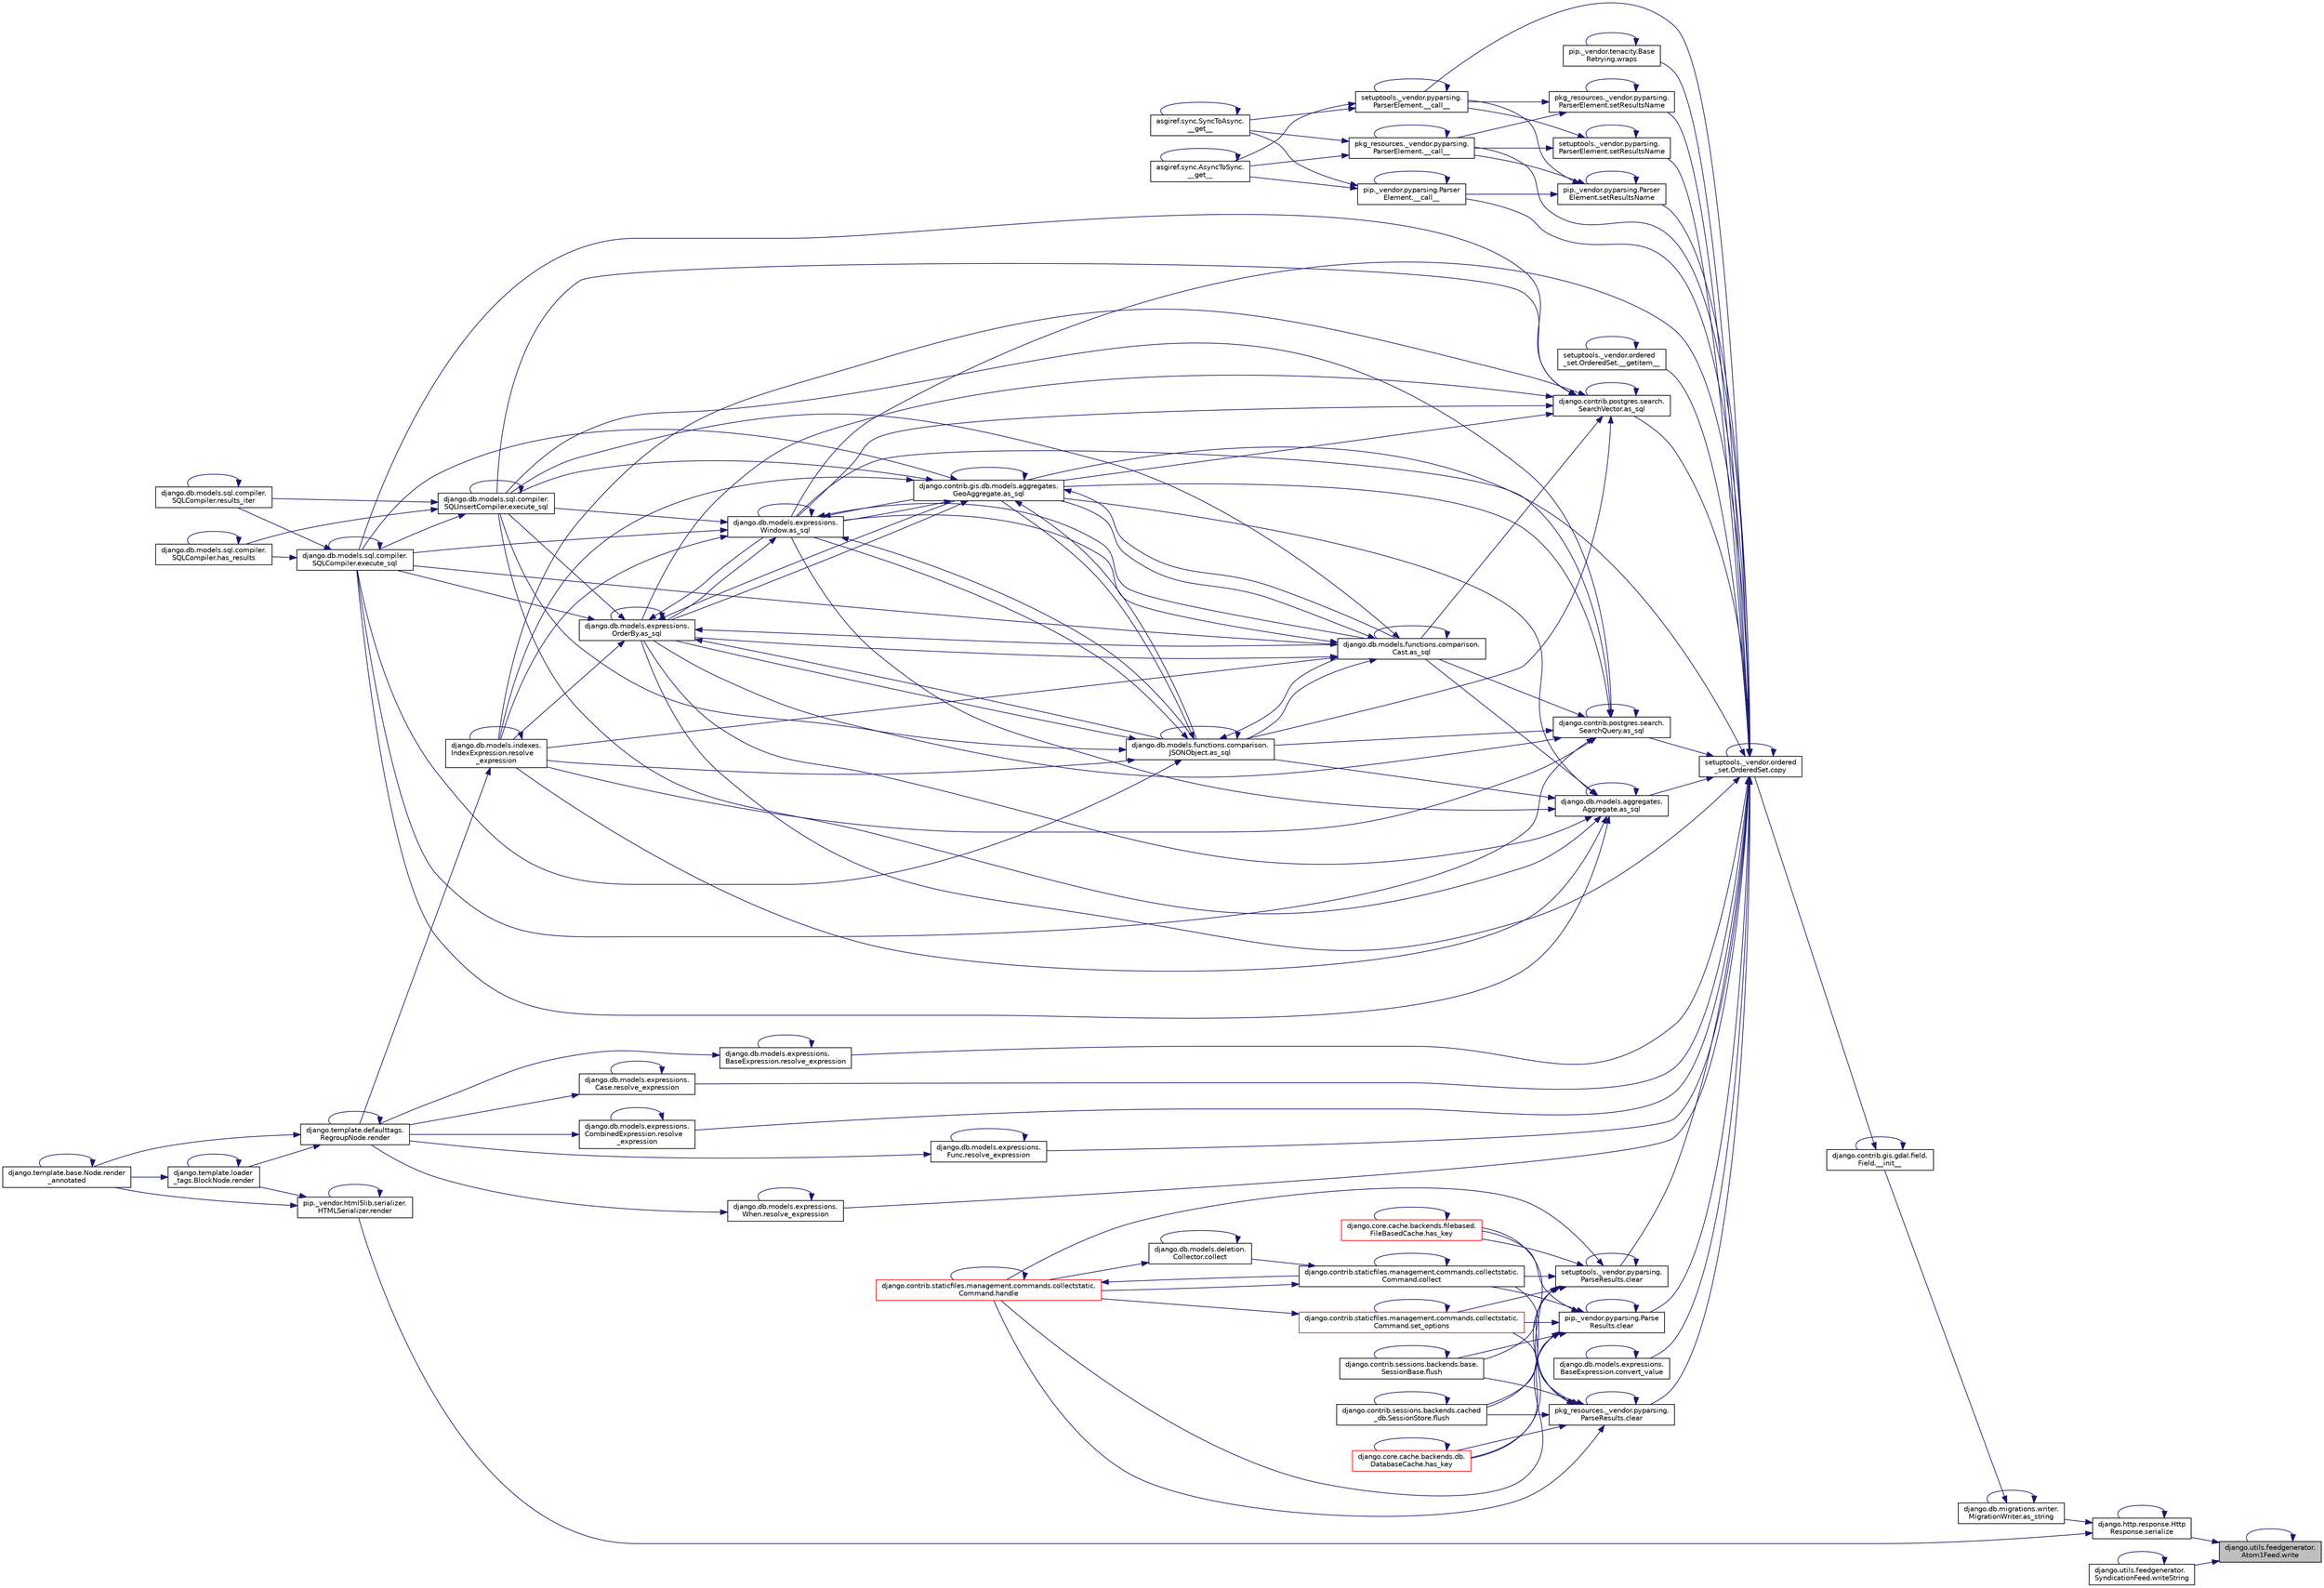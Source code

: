 digraph "django.utils.feedgenerator.Atom1Feed.write"
{
 // LATEX_PDF_SIZE
  edge [fontname="Helvetica",fontsize="10",labelfontname="Helvetica",labelfontsize="10"];
  node [fontname="Helvetica",fontsize="10",shape=record];
  rankdir="RL";
  Node1 [label="django.utils.feedgenerator.\lAtom1Feed.write",height=0.2,width=0.4,color="black", fillcolor="grey75", style="filled", fontcolor="black",tooltip=" "];
  Node1 -> Node2 [dir="back",color="midnightblue",fontsize="10",style="solid",fontname="Helvetica"];
  Node2 [label="django.http.response.Http\lResponse.serialize",height=0.2,width=0.4,color="black", fillcolor="white", style="filled",URL="$d9/d55/classdjango_1_1http_1_1response_1_1_http_response.html#a69ad40ab858898a75eca0c36aa98bddb",tooltip=" "];
  Node2 -> Node3 [dir="back",color="midnightblue",fontsize="10",style="solid",fontname="Helvetica"];
  Node3 [label="django.db.migrations.writer.\lMigrationWriter.as_string",height=0.2,width=0.4,color="black", fillcolor="white", style="filled",URL="$db/ddf/classdjango_1_1db_1_1migrations_1_1writer_1_1_migration_writer.html#af8de2489e3bc1ec4cfc98a6c1aafe3fc",tooltip=" "];
  Node3 -> Node4 [dir="back",color="midnightblue",fontsize="10",style="solid",fontname="Helvetica"];
  Node4 [label="django.contrib.gis.gdal.field.\lField.__init__",height=0.2,width=0.4,color="black", fillcolor="white", style="filled",URL="$d8/d65/classdjango_1_1contrib_1_1gis_1_1gdal_1_1field_1_1_field.html#a96f67c1998176e29fac02e002fdff997",tooltip=" "];
  Node4 -> Node4 [dir="back",color="midnightblue",fontsize="10",style="solid",fontname="Helvetica"];
  Node4 -> Node5 [dir="back",color="midnightblue",fontsize="10",style="solid",fontname="Helvetica"];
  Node5 [label="setuptools._vendor.ordered\l_set.OrderedSet.copy",height=0.2,width=0.4,color="black", fillcolor="white", style="filled",URL="$d0/d40/classsetuptools_1_1__vendor_1_1ordered__set_1_1_ordered_set.html#a84224c403039b9dac5d2794d85073053",tooltip=" "];
  Node5 -> Node6 [dir="back",color="midnightblue",fontsize="10",style="solid",fontname="Helvetica"];
  Node6 [label="pip._vendor.pyparsing.Parser\lElement.__call__",height=0.2,width=0.4,color="black", fillcolor="white", style="filled",URL="$df/d7f/classpip_1_1__vendor_1_1pyparsing_1_1_parser_element.html#ae345dfb10ea6a1e9c77120e86129ab16",tooltip=" "];
  Node6 -> Node6 [dir="back",color="midnightblue",fontsize="10",style="solid",fontname="Helvetica"];
  Node6 -> Node7 [dir="back",color="midnightblue",fontsize="10",style="solid",fontname="Helvetica"];
  Node7 [label="asgiref.sync.AsyncToSync.\l__get__",height=0.2,width=0.4,color="black", fillcolor="white", style="filled",URL="$d9/d29/classasgiref_1_1sync_1_1_async_to_sync.html#a46832a12ae2d274d0c12529ddfed2c0b",tooltip=" "];
  Node7 -> Node7 [dir="back",color="midnightblue",fontsize="10",style="solid",fontname="Helvetica"];
  Node6 -> Node8 [dir="back",color="midnightblue",fontsize="10",style="solid",fontname="Helvetica"];
  Node8 [label="asgiref.sync.SyncToAsync.\l__get__",height=0.2,width=0.4,color="black", fillcolor="white", style="filled",URL="$de/d26/classasgiref_1_1sync_1_1_sync_to_async.html#a73128fe0b173a144bbf422953df88ddb",tooltip=" "];
  Node8 -> Node8 [dir="back",color="midnightblue",fontsize="10",style="solid",fontname="Helvetica"];
  Node5 -> Node9 [dir="back",color="midnightblue",fontsize="10",style="solid",fontname="Helvetica"];
  Node9 [label="pkg_resources._vendor.pyparsing.\lParserElement.__call__",height=0.2,width=0.4,color="black", fillcolor="white", style="filled",URL="$de/df0/classpkg__resources_1_1__vendor_1_1pyparsing_1_1_parser_element.html#a43d9a7e720d29a80c49f63998712c9a5",tooltip=" "];
  Node9 -> Node9 [dir="back",color="midnightblue",fontsize="10",style="solid",fontname="Helvetica"];
  Node9 -> Node7 [dir="back",color="midnightblue",fontsize="10",style="solid",fontname="Helvetica"];
  Node9 -> Node8 [dir="back",color="midnightblue",fontsize="10",style="solid",fontname="Helvetica"];
  Node5 -> Node10 [dir="back",color="midnightblue",fontsize="10",style="solid",fontname="Helvetica"];
  Node10 [label="setuptools._vendor.pyparsing.\lParserElement.__call__",height=0.2,width=0.4,color="black", fillcolor="white", style="filled",URL="$d9/d25/classsetuptools_1_1__vendor_1_1pyparsing_1_1_parser_element.html#a7f154aa4d9339f88d2306325bf99b953",tooltip=" "];
  Node10 -> Node10 [dir="back",color="midnightblue",fontsize="10",style="solid",fontname="Helvetica"];
  Node10 -> Node7 [dir="back",color="midnightblue",fontsize="10",style="solid",fontname="Helvetica"];
  Node10 -> Node8 [dir="back",color="midnightblue",fontsize="10",style="solid",fontname="Helvetica"];
  Node5 -> Node11 [dir="back",color="midnightblue",fontsize="10",style="solid",fontname="Helvetica"];
  Node11 [label="setuptools._vendor.ordered\l_set.OrderedSet.__getitem__",height=0.2,width=0.4,color="black", fillcolor="white", style="filled",URL="$d0/d40/classsetuptools_1_1__vendor_1_1ordered__set_1_1_ordered_set.html#afa5d263824cc35374a0cf762672f68ae",tooltip=" "];
  Node11 -> Node11 [dir="back",color="midnightblue",fontsize="10",style="solid",fontname="Helvetica"];
  Node5 -> Node12 [dir="back",color="midnightblue",fontsize="10",style="solid",fontname="Helvetica"];
  Node12 [label="django.db.models.aggregates.\lAggregate.as_sql",height=0.2,width=0.4,color="black", fillcolor="white", style="filled",URL="$d7/d0c/classdjango_1_1db_1_1models_1_1aggregates_1_1_aggregate.html#a86af10d7994d4f7a535cb7476201db71",tooltip=" "];
  Node12 -> Node12 [dir="back",color="midnightblue",fontsize="10",style="solid",fontname="Helvetica"];
  Node12 -> Node13 [dir="back",color="midnightblue",fontsize="10",style="solid",fontname="Helvetica"];
  Node13 [label="django.db.models.functions.comparison.\lCast.as_sql",height=0.2,width=0.4,color="black", fillcolor="white", style="filled",URL="$dd/d3c/classdjango_1_1db_1_1models_1_1functions_1_1comparison_1_1_cast.html#a010e365ade29d50da0332d4f46b95cf0",tooltip=" "];
  Node13 -> Node13 [dir="back",color="midnightblue",fontsize="10",style="solid",fontname="Helvetica"];
  Node13 -> Node14 [dir="back",color="midnightblue",fontsize="10",style="solid",fontname="Helvetica"];
  Node14 [label="django.db.models.functions.comparison.\lJSONObject.as_sql",height=0.2,width=0.4,color="black", fillcolor="white", style="filled",URL="$db/d2f/classdjango_1_1db_1_1models_1_1functions_1_1comparison_1_1_j_s_o_n_object.html#a7ea48a9164c15f6c04fa1851987b0be4",tooltip=" "];
  Node14 -> Node13 [dir="back",color="midnightblue",fontsize="10",style="solid",fontname="Helvetica"];
  Node14 -> Node14 [dir="back",color="midnightblue",fontsize="10",style="solid",fontname="Helvetica"];
  Node14 -> Node15 [dir="back",color="midnightblue",fontsize="10",style="solid",fontname="Helvetica"];
  Node15 [label="django.contrib.gis.db.models.aggregates.\lGeoAggregate.as_sql",height=0.2,width=0.4,color="black", fillcolor="white", style="filled",URL="$df/dbe/classdjango_1_1contrib_1_1gis_1_1db_1_1models_1_1aggregates_1_1_geo_aggregate.html#a129bfb83cb8d965d40be63e974594fa7",tooltip=" "];
  Node15 -> Node13 [dir="back",color="midnightblue",fontsize="10",style="solid",fontname="Helvetica"];
  Node15 -> Node14 [dir="back",color="midnightblue",fontsize="10",style="solid",fontname="Helvetica"];
  Node15 -> Node15 [dir="back",color="midnightblue",fontsize="10",style="solid",fontname="Helvetica"];
  Node15 -> Node16 [dir="back",color="midnightblue",fontsize="10",style="solid",fontname="Helvetica"];
  Node16 [label="django.db.models.expressions.\lWindow.as_sql",height=0.2,width=0.4,color="black", fillcolor="white", style="filled",URL="$d6/d1c/classdjango_1_1db_1_1models_1_1expressions_1_1_window.html#a2a81a422e2884ef2026394b0f83416dc",tooltip=" "];
  Node16 -> Node13 [dir="back",color="midnightblue",fontsize="10",style="solid",fontname="Helvetica"];
  Node16 -> Node14 [dir="back",color="midnightblue",fontsize="10",style="solid",fontname="Helvetica"];
  Node16 -> Node15 [dir="back",color="midnightblue",fontsize="10",style="solid",fontname="Helvetica"];
  Node16 -> Node16 [dir="back",color="midnightblue",fontsize="10",style="solid",fontname="Helvetica"];
  Node16 -> Node17 [dir="back",color="midnightblue",fontsize="10",style="solid",fontname="Helvetica"];
  Node17 [label="django.db.models.expressions.\lOrderBy.as_sql",height=0.2,width=0.4,color="black", fillcolor="white", style="filled",URL="$da/d4d/classdjango_1_1db_1_1models_1_1expressions_1_1_order_by.html#a343064ad7cfdac310e95fd997ee6d4cc",tooltip=" "];
  Node17 -> Node13 [dir="back",color="midnightblue",fontsize="10",style="solid",fontname="Helvetica"];
  Node17 -> Node14 [dir="back",color="midnightblue",fontsize="10",style="solid",fontname="Helvetica"];
  Node17 -> Node15 [dir="back",color="midnightblue",fontsize="10",style="solid",fontname="Helvetica"];
  Node17 -> Node16 [dir="back",color="midnightblue",fontsize="10",style="solid",fontname="Helvetica"];
  Node17 -> Node17 [dir="back",color="midnightblue",fontsize="10",style="solid",fontname="Helvetica"];
  Node17 -> Node18 [dir="back",color="midnightblue",fontsize="10",style="solid",fontname="Helvetica"];
  Node18 [label="django.db.models.sql.compiler.\lSQLCompiler.execute_sql",height=0.2,width=0.4,color="black", fillcolor="white", style="filled",URL="$df/de2/classdjango_1_1db_1_1models_1_1sql_1_1compiler_1_1_s_q_l_compiler.html#a2547088c51124a0d09620d04cf56b050",tooltip=" "];
  Node18 -> Node18 [dir="back",color="midnightblue",fontsize="10",style="solid",fontname="Helvetica"];
  Node18 -> Node19 [dir="back",color="midnightblue",fontsize="10",style="solid",fontname="Helvetica"];
  Node19 [label="django.db.models.sql.compiler.\lSQLCompiler.has_results",height=0.2,width=0.4,color="black", fillcolor="white", style="filled",URL="$df/de2/classdjango_1_1db_1_1models_1_1sql_1_1compiler_1_1_s_q_l_compiler.html#a9d05678c81b8b17bf60caf67b3a66fee",tooltip=" "];
  Node19 -> Node19 [dir="back",color="midnightblue",fontsize="10",style="solid",fontname="Helvetica"];
  Node18 -> Node20 [dir="back",color="midnightblue",fontsize="10",style="solid",fontname="Helvetica"];
  Node20 [label="django.db.models.sql.compiler.\lSQLCompiler.results_iter",height=0.2,width=0.4,color="black", fillcolor="white", style="filled",URL="$df/de2/classdjango_1_1db_1_1models_1_1sql_1_1compiler_1_1_s_q_l_compiler.html#ae8fdefa3a4dd74aa89ec963abf30fcde",tooltip=" "];
  Node20 -> Node20 [dir="back",color="midnightblue",fontsize="10",style="solid",fontname="Helvetica"];
  Node17 -> Node21 [dir="back",color="midnightblue",fontsize="10",style="solid",fontname="Helvetica"];
  Node21 [label="django.db.models.sql.compiler.\lSQLInsertCompiler.execute_sql",height=0.2,width=0.4,color="black", fillcolor="white", style="filled",URL="$dd/daa/classdjango_1_1db_1_1models_1_1sql_1_1compiler_1_1_s_q_l_insert_compiler.html#a2ebda5346b92962b6ac5ca8234bfeb42",tooltip=" "];
  Node21 -> Node18 [dir="back",color="midnightblue",fontsize="10",style="solid",fontname="Helvetica"];
  Node21 -> Node21 [dir="back",color="midnightblue",fontsize="10",style="solid",fontname="Helvetica"];
  Node21 -> Node19 [dir="back",color="midnightblue",fontsize="10",style="solid",fontname="Helvetica"];
  Node21 -> Node20 [dir="back",color="midnightblue",fontsize="10",style="solid",fontname="Helvetica"];
  Node17 -> Node22 [dir="back",color="midnightblue",fontsize="10",style="solid",fontname="Helvetica"];
  Node22 [label="django.db.models.indexes.\lIndexExpression.resolve\l_expression",height=0.2,width=0.4,color="black", fillcolor="white", style="filled",URL="$df/d4f/classdjango_1_1db_1_1models_1_1indexes_1_1_index_expression.html#ae39ac90454fba3ff53ac2d342cd5feea",tooltip=" "];
  Node22 -> Node23 [dir="back",color="midnightblue",fontsize="10",style="solid",fontname="Helvetica"];
  Node23 [label="django.template.defaulttags.\lRegroupNode.render",height=0.2,width=0.4,color="black", fillcolor="white", style="filled",URL="$da/d86/classdjango_1_1template_1_1defaulttags_1_1_regroup_node.html#a301b8a2fd8a69d413de73aa3065f73c6",tooltip=" "];
  Node23 -> Node23 [dir="back",color="midnightblue",fontsize="10",style="solid",fontname="Helvetica"];
  Node23 -> Node24 [dir="back",color="midnightblue",fontsize="10",style="solid",fontname="Helvetica"];
  Node24 [label="django.template.loader\l_tags.BlockNode.render",height=0.2,width=0.4,color="black", fillcolor="white", style="filled",URL="$d5/dfa/classdjango_1_1template_1_1loader__tags_1_1_block_node.html#a840c8b5b54cff3a1cba18e73de19b508",tooltip=" "];
  Node24 -> Node24 [dir="back",color="midnightblue",fontsize="10",style="solid",fontname="Helvetica"];
  Node24 -> Node25 [dir="back",color="midnightblue",fontsize="10",style="solid",fontname="Helvetica"];
  Node25 [label="django.template.base.Node.render\l_annotated",height=0.2,width=0.4,color="black", fillcolor="white", style="filled",URL="$d9/d54/classdjango_1_1template_1_1base_1_1_node.html#a9d62819c7eb55a5f470cb8cd8ea3aa27",tooltip=" "];
  Node25 -> Node25 [dir="back",color="midnightblue",fontsize="10",style="solid",fontname="Helvetica"];
  Node23 -> Node25 [dir="back",color="midnightblue",fontsize="10",style="solid",fontname="Helvetica"];
  Node22 -> Node22 [dir="back",color="midnightblue",fontsize="10",style="solid",fontname="Helvetica"];
  Node16 -> Node18 [dir="back",color="midnightblue",fontsize="10",style="solid",fontname="Helvetica"];
  Node16 -> Node21 [dir="back",color="midnightblue",fontsize="10",style="solid",fontname="Helvetica"];
  Node16 -> Node22 [dir="back",color="midnightblue",fontsize="10",style="solid",fontname="Helvetica"];
  Node15 -> Node17 [dir="back",color="midnightblue",fontsize="10",style="solid",fontname="Helvetica"];
  Node15 -> Node18 [dir="back",color="midnightblue",fontsize="10",style="solid",fontname="Helvetica"];
  Node15 -> Node21 [dir="back",color="midnightblue",fontsize="10",style="solid",fontname="Helvetica"];
  Node15 -> Node22 [dir="back",color="midnightblue",fontsize="10",style="solid",fontname="Helvetica"];
  Node14 -> Node16 [dir="back",color="midnightblue",fontsize="10",style="solid",fontname="Helvetica"];
  Node14 -> Node17 [dir="back",color="midnightblue",fontsize="10",style="solid",fontname="Helvetica"];
  Node14 -> Node18 [dir="back",color="midnightblue",fontsize="10",style="solid",fontname="Helvetica"];
  Node14 -> Node21 [dir="back",color="midnightblue",fontsize="10",style="solid",fontname="Helvetica"];
  Node14 -> Node22 [dir="back",color="midnightblue",fontsize="10",style="solid",fontname="Helvetica"];
  Node13 -> Node15 [dir="back",color="midnightblue",fontsize="10",style="solid",fontname="Helvetica"];
  Node13 -> Node16 [dir="back",color="midnightblue",fontsize="10",style="solid",fontname="Helvetica"];
  Node13 -> Node17 [dir="back",color="midnightblue",fontsize="10",style="solid",fontname="Helvetica"];
  Node13 -> Node18 [dir="back",color="midnightblue",fontsize="10",style="solid",fontname="Helvetica"];
  Node13 -> Node21 [dir="back",color="midnightblue",fontsize="10",style="solid",fontname="Helvetica"];
  Node13 -> Node22 [dir="back",color="midnightblue",fontsize="10",style="solid",fontname="Helvetica"];
  Node12 -> Node14 [dir="back",color="midnightblue",fontsize="10",style="solid",fontname="Helvetica"];
  Node12 -> Node15 [dir="back",color="midnightblue",fontsize="10",style="solid",fontname="Helvetica"];
  Node12 -> Node16 [dir="back",color="midnightblue",fontsize="10",style="solid",fontname="Helvetica"];
  Node12 -> Node17 [dir="back",color="midnightblue",fontsize="10",style="solid",fontname="Helvetica"];
  Node12 -> Node18 [dir="back",color="midnightblue",fontsize="10",style="solid",fontname="Helvetica"];
  Node12 -> Node21 [dir="back",color="midnightblue",fontsize="10",style="solid",fontname="Helvetica"];
  Node12 -> Node22 [dir="back",color="midnightblue",fontsize="10",style="solid",fontname="Helvetica"];
  Node5 -> Node15 [dir="back",color="midnightblue",fontsize="10",style="solid",fontname="Helvetica"];
  Node5 -> Node26 [dir="back",color="midnightblue",fontsize="10",style="solid",fontname="Helvetica"];
  Node26 [label="django.contrib.postgres.search.\lSearchVector.as_sql",height=0.2,width=0.4,color="black", fillcolor="white", style="filled",URL="$d3/d9b/classdjango_1_1contrib_1_1postgres_1_1search_1_1_search_vector.html#a20b770d5d88a5d8d2c6b3f60feb66e07",tooltip=" "];
  Node26 -> Node13 [dir="back",color="midnightblue",fontsize="10",style="solid",fontname="Helvetica"];
  Node26 -> Node14 [dir="back",color="midnightblue",fontsize="10",style="solid",fontname="Helvetica"];
  Node26 -> Node15 [dir="back",color="midnightblue",fontsize="10",style="solid",fontname="Helvetica"];
  Node26 -> Node26 [dir="back",color="midnightblue",fontsize="10",style="solid",fontname="Helvetica"];
  Node26 -> Node16 [dir="back",color="midnightblue",fontsize="10",style="solid",fontname="Helvetica"];
  Node26 -> Node17 [dir="back",color="midnightblue",fontsize="10",style="solid",fontname="Helvetica"];
  Node26 -> Node18 [dir="back",color="midnightblue",fontsize="10",style="solid",fontname="Helvetica"];
  Node26 -> Node21 [dir="back",color="midnightblue",fontsize="10",style="solid",fontname="Helvetica"];
  Node26 -> Node22 [dir="back",color="midnightblue",fontsize="10",style="solid",fontname="Helvetica"];
  Node5 -> Node27 [dir="back",color="midnightblue",fontsize="10",style="solid",fontname="Helvetica"];
  Node27 [label="django.contrib.postgres.search.\lSearchQuery.as_sql",height=0.2,width=0.4,color="black", fillcolor="white", style="filled",URL="$d4/d5f/classdjango_1_1contrib_1_1postgres_1_1search_1_1_search_query.html#a08057a93d8da31c23329543b1d429539",tooltip=" "];
  Node27 -> Node13 [dir="back",color="midnightblue",fontsize="10",style="solid",fontname="Helvetica"];
  Node27 -> Node14 [dir="back",color="midnightblue",fontsize="10",style="solid",fontname="Helvetica"];
  Node27 -> Node15 [dir="back",color="midnightblue",fontsize="10",style="solid",fontname="Helvetica"];
  Node27 -> Node27 [dir="back",color="midnightblue",fontsize="10",style="solid",fontname="Helvetica"];
  Node27 -> Node16 [dir="back",color="midnightblue",fontsize="10",style="solid",fontname="Helvetica"];
  Node27 -> Node17 [dir="back",color="midnightblue",fontsize="10",style="solid",fontname="Helvetica"];
  Node27 -> Node18 [dir="back",color="midnightblue",fontsize="10",style="solid",fontname="Helvetica"];
  Node27 -> Node21 [dir="back",color="midnightblue",fontsize="10",style="solid",fontname="Helvetica"];
  Node27 -> Node22 [dir="back",color="midnightblue",fontsize="10",style="solid",fontname="Helvetica"];
  Node5 -> Node16 [dir="back",color="midnightblue",fontsize="10",style="solid",fontname="Helvetica"];
  Node5 -> Node17 [dir="back",color="midnightblue",fontsize="10",style="solid",fontname="Helvetica"];
  Node5 -> Node28 [dir="back",color="midnightblue",fontsize="10",style="solid",fontname="Helvetica"];
  Node28 [label="pip._vendor.pyparsing.Parse\lResults.clear",height=0.2,width=0.4,color="black", fillcolor="white", style="filled",URL="$d3/d5b/classpip_1_1__vendor_1_1pyparsing_1_1_parse_results.html#ab6e049e34b90004c1d59069da7a5cc08",tooltip=" "];
  Node28 -> Node28 [dir="back",color="midnightblue",fontsize="10",style="solid",fontname="Helvetica"];
  Node28 -> Node29 [dir="back",color="midnightblue",fontsize="10",style="solid",fontname="Helvetica"];
  Node29 [label="django.contrib.staticfiles.management.commands.collectstatic.\lCommand.collect",height=0.2,width=0.4,color="black", fillcolor="white", style="filled",URL="$d8/df6/classdjango_1_1contrib_1_1staticfiles_1_1management_1_1commands_1_1collectstatic_1_1_command.html#aba77c58b072adfba7d601f87dbb8d127",tooltip=" "];
  Node29 -> Node29 [dir="back",color="midnightblue",fontsize="10",style="solid",fontname="Helvetica"];
  Node29 -> Node30 [dir="back",color="midnightblue",fontsize="10",style="solid",fontname="Helvetica"];
  Node30 [label="django.db.models.deletion.\lCollector.collect",height=0.2,width=0.4,color="black", fillcolor="white", style="filled",URL="$d8/dc4/classdjango_1_1db_1_1models_1_1deletion_1_1_collector.html#a44e7793473ae99b03633319af84ad54a",tooltip=" "];
  Node30 -> Node30 [dir="back",color="midnightblue",fontsize="10",style="solid",fontname="Helvetica"];
  Node30 -> Node31 [dir="back",color="midnightblue",fontsize="10",style="solid",fontname="Helvetica"];
  Node31 [label="django.contrib.staticfiles.management.commands.collectstatic.\lCommand.handle",height=0.2,width=0.4,color="red", fillcolor="white", style="filled",URL="$d8/df6/classdjango_1_1contrib_1_1staticfiles_1_1management_1_1commands_1_1collectstatic_1_1_command.html#a13878bded4ab6e437894a5f2ea36adb5",tooltip=" "];
  Node31 -> Node29 [dir="back",color="midnightblue",fontsize="10",style="solid",fontname="Helvetica"];
  Node31 -> Node31 [dir="back",color="midnightblue",fontsize="10",style="solid",fontname="Helvetica"];
  Node29 -> Node31 [dir="back",color="midnightblue",fontsize="10",style="solid",fontname="Helvetica"];
  Node28 -> Node206 [dir="back",color="midnightblue",fontsize="10",style="solid",fontname="Helvetica"];
  Node206 [label="django.contrib.sessions.backends.base.\lSessionBase.flush",height=0.2,width=0.4,color="black", fillcolor="white", style="filled",URL="$d1/d6e/classdjango_1_1contrib_1_1sessions_1_1backends_1_1base_1_1_session_base.html#a18ac051ff0ed681bdbd2f19fcc90e0f7",tooltip=" "];
  Node206 -> Node206 [dir="back",color="midnightblue",fontsize="10",style="solid",fontname="Helvetica"];
  Node28 -> Node207 [dir="back",color="midnightblue",fontsize="10",style="solid",fontname="Helvetica"];
  Node207 [label="django.contrib.sessions.backends.cached\l_db.SessionStore.flush",height=0.2,width=0.4,color="black", fillcolor="white", style="filled",URL="$d9/dd2/classdjango_1_1contrib_1_1sessions_1_1backends_1_1cached__db_1_1_session_store.html#a689a0a07d929dd4e1dd252d82104a655",tooltip=" "];
  Node207 -> Node207 [dir="back",color="midnightblue",fontsize="10",style="solid",fontname="Helvetica"];
  Node28 -> Node31 [dir="back",color="midnightblue",fontsize="10",style="solid",fontname="Helvetica"];
  Node28 -> Node208 [dir="back",color="midnightblue",fontsize="10",style="solid",fontname="Helvetica"];
  Node208 [label="django.core.cache.backends.db.\lDatabaseCache.has_key",height=0.2,width=0.4,color="red", fillcolor="white", style="filled",URL="$d7/dcb/classdjango_1_1core_1_1cache_1_1backends_1_1db_1_1_database_cache.html#a612889ad62de99366e4b53f7f2925142",tooltip=" "];
  Node208 -> Node208 [dir="back",color="midnightblue",fontsize="10",style="solid",fontname="Helvetica"];
  Node28 -> Node246 [dir="back",color="midnightblue",fontsize="10",style="solid",fontname="Helvetica"];
  Node246 [label="django.core.cache.backends.filebased.\lFileBasedCache.has_key",height=0.2,width=0.4,color="red", fillcolor="white", style="filled",URL="$df/d01/classdjango_1_1core_1_1cache_1_1backends_1_1filebased_1_1_file_based_cache.html#acc9205b707f45376c76cd02779d52dc2",tooltip=" "];
  Node246 -> Node246 [dir="back",color="midnightblue",fontsize="10",style="solid",fontname="Helvetica"];
  Node28 -> Node247 [dir="back",color="midnightblue",fontsize="10",style="solid",fontname="Helvetica"];
  Node247 [label="django.contrib.staticfiles.management.commands.collectstatic.\lCommand.set_options",height=0.2,width=0.4,color="red", fillcolor="white", style="filled",URL="$d8/df6/classdjango_1_1contrib_1_1staticfiles_1_1management_1_1commands_1_1collectstatic_1_1_command.html#aeea3ec13d3e5f93e38feb3eeff67379f",tooltip=" "];
  Node247 -> Node31 [dir="back",color="midnightblue",fontsize="10",style="solid",fontname="Helvetica"];
  Node247 -> Node247 [dir="back",color="midnightblue",fontsize="10",style="solid",fontname="Helvetica"];
  Node5 -> Node205 [dir="back",color="midnightblue",fontsize="10",style="solid",fontname="Helvetica"];
  Node205 [label="pkg_resources._vendor.pyparsing.\lParseResults.clear",height=0.2,width=0.4,color="black", fillcolor="white", style="filled",URL="$d3/d93/classpkg__resources_1_1__vendor_1_1pyparsing_1_1_parse_results.html#a14a75f633961fdc58d077c5d26635038",tooltip=" "];
  Node205 -> Node205 [dir="back",color="midnightblue",fontsize="10",style="solid",fontname="Helvetica"];
  Node205 -> Node29 [dir="back",color="midnightblue",fontsize="10",style="solid",fontname="Helvetica"];
  Node205 -> Node206 [dir="back",color="midnightblue",fontsize="10",style="solid",fontname="Helvetica"];
  Node205 -> Node207 [dir="back",color="midnightblue",fontsize="10",style="solid",fontname="Helvetica"];
  Node205 -> Node31 [dir="back",color="midnightblue",fontsize="10",style="solid",fontname="Helvetica"];
  Node205 -> Node208 [dir="back",color="midnightblue",fontsize="10",style="solid",fontname="Helvetica"];
  Node205 -> Node246 [dir="back",color="midnightblue",fontsize="10",style="solid",fontname="Helvetica"];
  Node205 -> Node247 [dir="back",color="midnightblue",fontsize="10",style="solid",fontname="Helvetica"];
  Node5 -> Node250 [dir="back",color="midnightblue",fontsize="10",style="solid",fontname="Helvetica"];
  Node250 [label="setuptools._vendor.pyparsing.\lParseResults.clear",height=0.2,width=0.4,color="black", fillcolor="white", style="filled",URL="$df/d77/classsetuptools_1_1__vendor_1_1pyparsing_1_1_parse_results.html#a2683a26b96b087edaec172f6f837058b",tooltip=" "];
  Node250 -> Node250 [dir="back",color="midnightblue",fontsize="10",style="solid",fontname="Helvetica"];
  Node250 -> Node29 [dir="back",color="midnightblue",fontsize="10",style="solid",fontname="Helvetica"];
  Node250 -> Node206 [dir="back",color="midnightblue",fontsize="10",style="solid",fontname="Helvetica"];
  Node250 -> Node207 [dir="back",color="midnightblue",fontsize="10",style="solid",fontname="Helvetica"];
  Node250 -> Node31 [dir="back",color="midnightblue",fontsize="10",style="solid",fontname="Helvetica"];
  Node250 -> Node208 [dir="back",color="midnightblue",fontsize="10",style="solid",fontname="Helvetica"];
  Node250 -> Node246 [dir="back",color="midnightblue",fontsize="10",style="solid",fontname="Helvetica"];
  Node250 -> Node247 [dir="back",color="midnightblue",fontsize="10",style="solid",fontname="Helvetica"];
  Node5 -> Node251 [dir="back",color="midnightblue",fontsize="10",style="solid",fontname="Helvetica"];
  Node251 [label="django.db.models.expressions.\lBaseExpression.convert_value",height=0.2,width=0.4,color="black", fillcolor="white", style="filled",URL="$de/d6b/classdjango_1_1db_1_1models_1_1expressions_1_1_base_expression.html#a17a709653d93ba657fb2ed791346e38f",tooltip=" "];
  Node251 -> Node251 [dir="back",color="midnightblue",fontsize="10",style="solid",fontname="Helvetica"];
  Node5 -> Node5 [dir="back",color="midnightblue",fontsize="10",style="solid",fontname="Helvetica"];
  Node5 -> Node252 [dir="back",color="midnightblue",fontsize="10",style="solid",fontname="Helvetica"];
  Node252 [label="django.db.models.expressions.\lBaseExpression.resolve_expression",height=0.2,width=0.4,color="black", fillcolor="white", style="filled",URL="$de/d6b/classdjango_1_1db_1_1models_1_1expressions_1_1_base_expression.html#aa13750acce26e49830dd7f797f938bdc",tooltip=" "];
  Node252 -> Node23 [dir="back",color="midnightblue",fontsize="10",style="solid",fontname="Helvetica"];
  Node252 -> Node252 [dir="back",color="midnightblue",fontsize="10",style="solid",fontname="Helvetica"];
  Node5 -> Node253 [dir="back",color="midnightblue",fontsize="10",style="solid",fontname="Helvetica"];
  Node253 [label="django.db.models.expressions.\lCombinedExpression.resolve\l_expression",height=0.2,width=0.4,color="black", fillcolor="white", style="filled",URL="$dc/d12/classdjango_1_1db_1_1models_1_1expressions_1_1_combined_expression.html#a48f503b2ffb0cf67a3064f0cfab1f191",tooltip=" "];
  Node253 -> Node23 [dir="back",color="midnightblue",fontsize="10",style="solid",fontname="Helvetica"];
  Node253 -> Node253 [dir="back",color="midnightblue",fontsize="10",style="solid",fontname="Helvetica"];
  Node5 -> Node254 [dir="back",color="midnightblue",fontsize="10",style="solid",fontname="Helvetica"];
  Node254 [label="django.db.models.expressions.\lFunc.resolve_expression",height=0.2,width=0.4,color="black", fillcolor="white", style="filled",URL="$d8/d57/classdjango_1_1db_1_1models_1_1expressions_1_1_func.html#ad831ab3b8c4ec8e2c9ea0353d6790d38",tooltip=" "];
  Node254 -> Node23 [dir="back",color="midnightblue",fontsize="10",style="solid",fontname="Helvetica"];
  Node254 -> Node254 [dir="back",color="midnightblue",fontsize="10",style="solid",fontname="Helvetica"];
  Node5 -> Node255 [dir="back",color="midnightblue",fontsize="10",style="solid",fontname="Helvetica"];
  Node255 [label="django.db.models.expressions.\lWhen.resolve_expression",height=0.2,width=0.4,color="black", fillcolor="white", style="filled",URL="$d6/dd5/classdjango_1_1db_1_1models_1_1expressions_1_1_when.html#a0a28feb711df427e6c0eae219e5b5981",tooltip=" "];
  Node255 -> Node23 [dir="back",color="midnightblue",fontsize="10",style="solid",fontname="Helvetica"];
  Node255 -> Node255 [dir="back",color="midnightblue",fontsize="10",style="solid",fontname="Helvetica"];
  Node5 -> Node256 [dir="back",color="midnightblue",fontsize="10",style="solid",fontname="Helvetica"];
  Node256 [label="django.db.models.expressions.\lCase.resolve_expression",height=0.2,width=0.4,color="black", fillcolor="white", style="filled",URL="$dc/dfd/classdjango_1_1db_1_1models_1_1expressions_1_1_case.html#a54427dcdbedead4176f05b34572e85ad",tooltip=" "];
  Node256 -> Node23 [dir="back",color="midnightblue",fontsize="10",style="solid",fontname="Helvetica"];
  Node256 -> Node256 [dir="back",color="midnightblue",fontsize="10",style="solid",fontname="Helvetica"];
  Node5 -> Node257 [dir="back",color="midnightblue",fontsize="10",style="solid",fontname="Helvetica"];
  Node257 [label="pip._vendor.pyparsing.Parser\lElement.setResultsName",height=0.2,width=0.4,color="black", fillcolor="white", style="filled",URL="$df/d7f/classpip_1_1__vendor_1_1pyparsing_1_1_parser_element.html#ab7887526af9674a6b7969bd4d9756bf9",tooltip=" "];
  Node257 -> Node6 [dir="back",color="midnightblue",fontsize="10",style="solid",fontname="Helvetica"];
  Node257 -> Node9 [dir="back",color="midnightblue",fontsize="10",style="solid",fontname="Helvetica"];
  Node257 -> Node10 [dir="back",color="midnightblue",fontsize="10",style="solid",fontname="Helvetica"];
  Node257 -> Node257 [dir="back",color="midnightblue",fontsize="10",style="solid",fontname="Helvetica"];
  Node5 -> Node258 [dir="back",color="midnightblue",fontsize="10",style="solid",fontname="Helvetica"];
  Node258 [label="pkg_resources._vendor.pyparsing.\lParserElement.setResultsName",height=0.2,width=0.4,color="black", fillcolor="white", style="filled",URL="$de/df0/classpkg__resources_1_1__vendor_1_1pyparsing_1_1_parser_element.html#a787aafab87357373be31819f83517344",tooltip=" "];
  Node258 -> Node9 [dir="back",color="midnightblue",fontsize="10",style="solid",fontname="Helvetica"];
  Node258 -> Node10 [dir="back",color="midnightblue",fontsize="10",style="solid",fontname="Helvetica"];
  Node258 -> Node258 [dir="back",color="midnightblue",fontsize="10",style="solid",fontname="Helvetica"];
  Node5 -> Node259 [dir="back",color="midnightblue",fontsize="10",style="solid",fontname="Helvetica"];
  Node259 [label="setuptools._vendor.pyparsing.\lParserElement.setResultsName",height=0.2,width=0.4,color="black", fillcolor="white", style="filled",URL="$d9/d25/classsetuptools_1_1__vendor_1_1pyparsing_1_1_parser_element.html#a3c4dc5305a3369fad37fc46442079a69",tooltip=" "];
  Node259 -> Node9 [dir="back",color="midnightblue",fontsize="10",style="solid",fontname="Helvetica"];
  Node259 -> Node10 [dir="back",color="midnightblue",fontsize="10",style="solid",fontname="Helvetica"];
  Node259 -> Node259 [dir="back",color="midnightblue",fontsize="10",style="solid",fontname="Helvetica"];
  Node5 -> Node260 [dir="back",color="midnightblue",fontsize="10",style="solid",fontname="Helvetica"];
  Node260 [label="pip._vendor.tenacity.Base\lRetrying.wraps",height=0.2,width=0.4,color="black", fillcolor="white", style="filled",URL="$d2/d69/classpip_1_1__vendor_1_1tenacity_1_1_base_retrying.html#ac425e76589ab1ebafc9603fc6f5d6784",tooltip=" "];
  Node260 -> Node260 [dir="back",color="midnightblue",fontsize="10",style="solid",fontname="Helvetica"];
  Node3 -> Node3 [dir="back",color="midnightblue",fontsize="10",style="solid",fontname="Helvetica"];
  Node2 -> Node127 [dir="back",color="midnightblue",fontsize="10",style="solid",fontname="Helvetica"];
  Node127 [label="pip._vendor.html5lib.serializer.\lHTMLSerializer.render",height=0.2,width=0.4,color="black", fillcolor="white", style="filled",URL="$d1/d17/classpip_1_1__vendor_1_1html5lib_1_1serializer_1_1_h_t_m_l_serializer.html#a24277c42df8722ba57624ed6dcedc6ea",tooltip=" "];
  Node127 -> Node24 [dir="back",color="midnightblue",fontsize="10",style="solid",fontname="Helvetica"];
  Node127 -> Node127 [dir="back",color="midnightblue",fontsize="10",style="solid",fontname="Helvetica"];
  Node127 -> Node25 [dir="back",color="midnightblue",fontsize="10",style="solid",fontname="Helvetica"];
  Node2 -> Node2 [dir="back",color="midnightblue",fontsize="10",style="solid",fontname="Helvetica"];
  Node1 -> Node1 [dir="back",color="midnightblue",fontsize="10",style="solid",fontname="Helvetica"];
  Node1 -> Node338 [dir="back",color="midnightblue",fontsize="10",style="solid",fontname="Helvetica"];
  Node338 [label="django.utils.feedgenerator.\lSyndicationFeed.writeString",height=0.2,width=0.4,color="black", fillcolor="white", style="filled",URL="$d7/dc3/classdjango_1_1utils_1_1feedgenerator_1_1_syndication_feed.html#a653e32eda7a1ebf1cc88e51a4f8496f1",tooltip=" "];
  Node338 -> Node338 [dir="back",color="midnightblue",fontsize="10",style="solid",fontname="Helvetica"];
}
